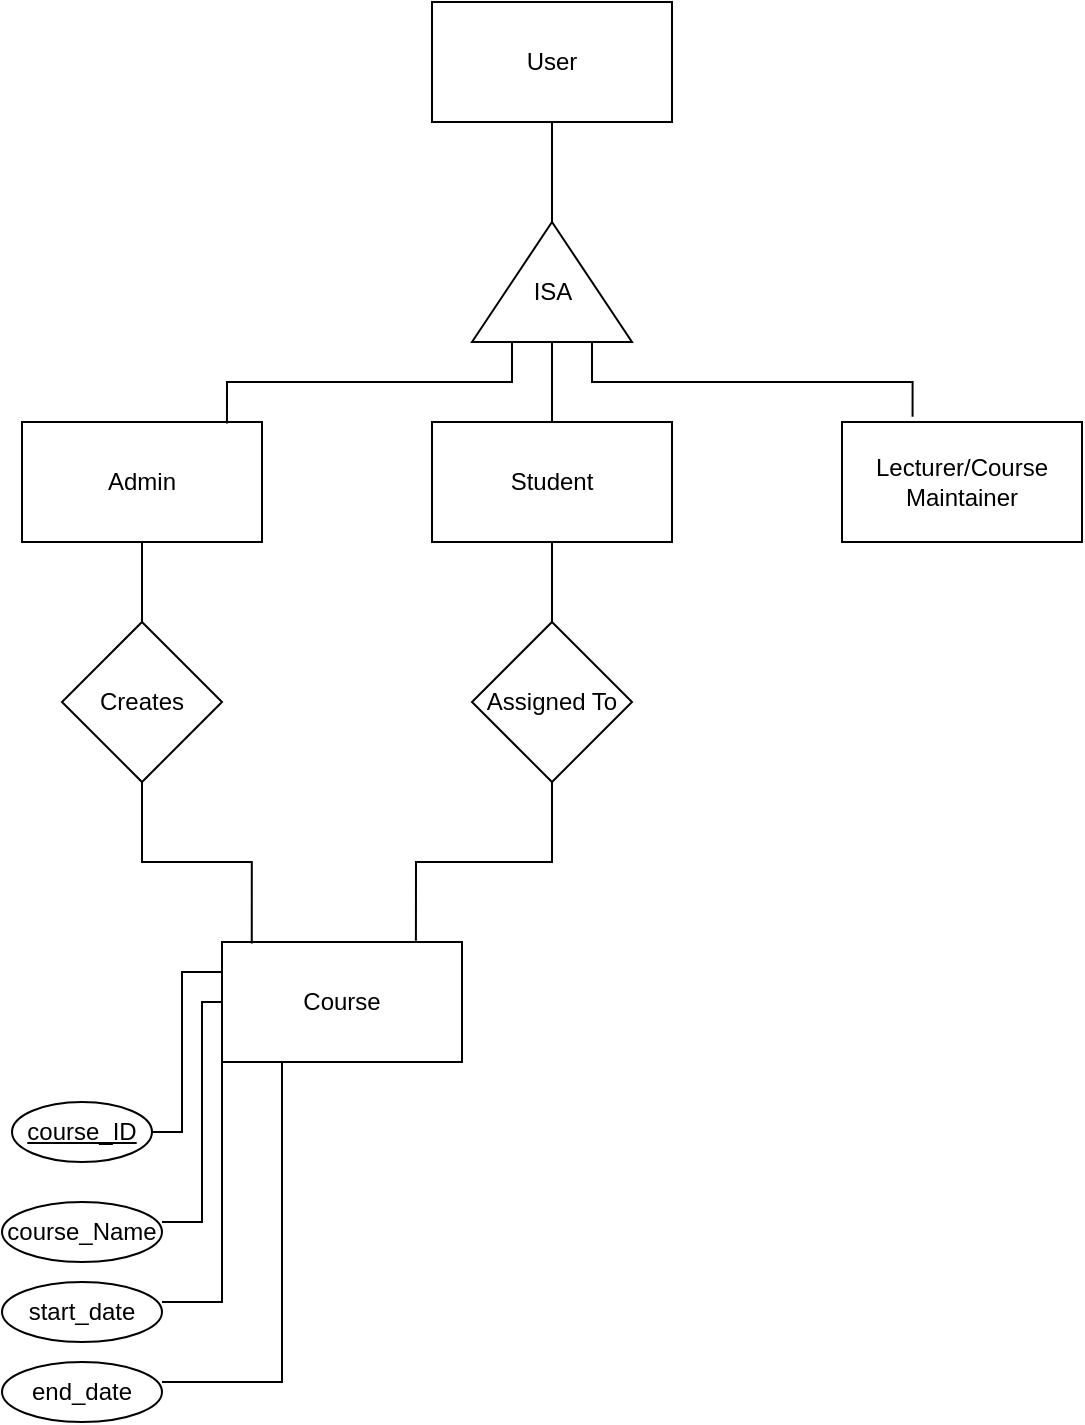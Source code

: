 <mxfile version="23.1.5" type="device">
  <diagram id="R2lEEEUBdFMjLlhIrx00" name="Page-1">
    <mxGraphModel dx="815" dy="475" grid="1" gridSize="10" guides="1" tooltips="1" connect="1" arrows="1" fold="1" page="1" pageScale="1" pageWidth="850" pageHeight="1100" math="0" shadow="0" extFonts="Permanent Marker^https://fonts.googleapis.com/css?family=Permanent+Marker">
      <root>
        <mxCell id="0" />
        <mxCell id="1" parent="0" />
        <mxCell id="PdyHk4m6sI9xL2WnvkCg-1" value="User" style="rounded=0;whiteSpace=wrap;html=1;" vertex="1" parent="1">
          <mxGeometry x="365" y="130" width="120" height="60" as="geometry" />
        </mxCell>
        <mxCell id="PdyHk4m6sI9xL2WnvkCg-16" style="edgeStyle=orthogonalEdgeStyle;rounded=0;orthogonalLoop=1;jettySize=auto;html=1;exitX=0.5;exitY=1;exitDx=0;exitDy=0;entryX=0.5;entryY=0;entryDx=0;entryDy=0;endArrow=none;endFill=0;" edge="1" parent="1" source="PdyHk4m6sI9xL2WnvkCg-3" target="PdyHk4m6sI9xL2WnvkCg-13">
          <mxGeometry relative="1" as="geometry" />
        </mxCell>
        <mxCell id="PdyHk4m6sI9xL2WnvkCg-3" value="Admin" style="rounded=0;whiteSpace=wrap;html=1;" vertex="1" parent="1">
          <mxGeometry x="160" y="340" width="120" height="60" as="geometry" />
        </mxCell>
        <mxCell id="PdyHk4m6sI9xL2WnvkCg-9" style="edgeStyle=orthogonalEdgeStyle;rounded=0;orthogonalLoop=1;jettySize=auto;html=1;exitX=1;exitY=0.5;exitDx=0;exitDy=0;entryX=0.5;entryY=1;entryDx=0;entryDy=0;strokeColor=default;endArrow=none;endFill=0;" edge="1" parent="1" source="PdyHk4m6sI9xL2WnvkCg-4" target="PdyHk4m6sI9xL2WnvkCg-1">
          <mxGeometry relative="1" as="geometry" />
        </mxCell>
        <mxCell id="PdyHk4m6sI9xL2WnvkCg-11" style="edgeStyle=orthogonalEdgeStyle;rounded=0;orthogonalLoop=1;jettySize=auto;html=1;exitX=0;exitY=0.5;exitDx=0;exitDy=0;entryX=0.5;entryY=0;entryDx=0;entryDy=0;endArrow=none;endFill=0;" edge="1" parent="1" source="PdyHk4m6sI9xL2WnvkCg-4" target="PdyHk4m6sI9xL2WnvkCg-6">
          <mxGeometry relative="1" as="geometry" />
        </mxCell>
        <mxCell id="PdyHk4m6sI9xL2WnvkCg-4" value="" style="triangle;whiteSpace=wrap;html=1;rotation=-180;direction=south;" vertex="1" parent="1">
          <mxGeometry x="385" y="240" width="80" height="60" as="geometry" />
        </mxCell>
        <mxCell id="PdyHk4m6sI9xL2WnvkCg-5" value="ISA" style="text;html=1;align=center;verticalAlign=middle;resizable=0;points=[];autosize=1;strokeColor=none;fillColor=none;" vertex="1" parent="1">
          <mxGeometry x="405" y="260" width="40" height="30" as="geometry" />
        </mxCell>
        <mxCell id="PdyHk4m6sI9xL2WnvkCg-19" style="edgeStyle=orthogonalEdgeStyle;rounded=0;orthogonalLoop=1;jettySize=auto;html=1;exitX=0.5;exitY=1;exitDx=0;exitDy=0;entryX=0.5;entryY=0;entryDx=0;entryDy=0;endArrow=none;endFill=0;" edge="1" parent="1" source="PdyHk4m6sI9xL2WnvkCg-6" target="PdyHk4m6sI9xL2WnvkCg-14">
          <mxGeometry relative="1" as="geometry" />
        </mxCell>
        <mxCell id="PdyHk4m6sI9xL2WnvkCg-6" value="Student" style="rounded=0;whiteSpace=wrap;html=1;" vertex="1" parent="1">
          <mxGeometry x="365" y="340" width="120" height="60" as="geometry" />
        </mxCell>
        <mxCell id="PdyHk4m6sI9xL2WnvkCg-7" value="Lecturer/Course Maintainer" style="rounded=0;whiteSpace=wrap;html=1;" vertex="1" parent="1">
          <mxGeometry x="570" y="340" width="120" height="60" as="geometry" />
        </mxCell>
        <mxCell id="PdyHk4m6sI9xL2WnvkCg-10" style="edgeStyle=orthogonalEdgeStyle;rounded=0;orthogonalLoop=1;jettySize=auto;html=1;exitX=0;exitY=0.25;exitDx=0;exitDy=0;entryX=0.854;entryY=0.013;entryDx=0;entryDy=0;entryPerimeter=0;endArrow=none;endFill=0;" edge="1" parent="1" source="PdyHk4m6sI9xL2WnvkCg-4" target="PdyHk4m6sI9xL2WnvkCg-3">
          <mxGeometry relative="1" as="geometry" />
        </mxCell>
        <mxCell id="PdyHk4m6sI9xL2WnvkCg-12" style="edgeStyle=orthogonalEdgeStyle;rounded=0;orthogonalLoop=1;jettySize=auto;html=1;exitX=0;exitY=0.75;exitDx=0;exitDy=0;entryX=0.294;entryY=-0.044;entryDx=0;entryDy=0;entryPerimeter=0;endArrow=none;endFill=0;" edge="1" parent="1" source="PdyHk4m6sI9xL2WnvkCg-4" target="PdyHk4m6sI9xL2WnvkCg-7">
          <mxGeometry relative="1" as="geometry" />
        </mxCell>
        <mxCell id="PdyHk4m6sI9xL2WnvkCg-13" value="Creates" style="rhombus;whiteSpace=wrap;html=1;" vertex="1" parent="1">
          <mxGeometry x="180" y="440" width="80" height="80" as="geometry" />
        </mxCell>
        <mxCell id="PdyHk4m6sI9xL2WnvkCg-14" value="Assigned To" style="rhombus;whiteSpace=wrap;html=1;" vertex="1" parent="1">
          <mxGeometry x="385" y="440" width="80" height="80" as="geometry" />
        </mxCell>
        <mxCell id="PdyHk4m6sI9xL2WnvkCg-24" style="edgeStyle=orthogonalEdgeStyle;rounded=0;orthogonalLoop=1;jettySize=auto;html=1;exitX=0;exitY=0.25;exitDx=0;exitDy=0;entryX=1;entryY=0.5;entryDx=0;entryDy=0;endArrow=none;endFill=0;" edge="1" parent="1" source="PdyHk4m6sI9xL2WnvkCg-15" target="PdyHk4m6sI9xL2WnvkCg-20">
          <mxGeometry relative="1" as="geometry">
            <Array as="points">
              <mxPoint x="240" y="615" />
              <mxPoint x="240" y="695" />
            </Array>
          </mxGeometry>
        </mxCell>
        <mxCell id="PdyHk4m6sI9xL2WnvkCg-15" value="Course" style="rounded=0;whiteSpace=wrap;html=1;" vertex="1" parent="1">
          <mxGeometry x="260" y="600" width="120" height="60" as="geometry" />
        </mxCell>
        <mxCell id="PdyHk4m6sI9xL2WnvkCg-17" style="edgeStyle=orthogonalEdgeStyle;rounded=0;orthogonalLoop=1;jettySize=auto;html=1;exitX=0.5;exitY=1;exitDx=0;exitDy=0;entryX=0.124;entryY=0.013;entryDx=0;entryDy=0;entryPerimeter=0;endArrow=none;endFill=0;" edge="1" parent="1" source="PdyHk4m6sI9xL2WnvkCg-13" target="PdyHk4m6sI9xL2WnvkCg-15">
          <mxGeometry relative="1" as="geometry" />
        </mxCell>
        <mxCell id="PdyHk4m6sI9xL2WnvkCg-18" style="edgeStyle=orthogonalEdgeStyle;rounded=0;orthogonalLoop=1;jettySize=auto;html=1;exitX=0.5;exitY=1;exitDx=0;exitDy=0;entryX=0.808;entryY=-0.01;entryDx=0;entryDy=0;entryPerimeter=0;endArrow=none;endFill=0;" edge="1" parent="1" source="PdyHk4m6sI9xL2WnvkCg-14" target="PdyHk4m6sI9xL2WnvkCg-15">
          <mxGeometry relative="1" as="geometry" />
        </mxCell>
        <mxCell id="PdyHk4m6sI9xL2WnvkCg-20" value="&lt;u&gt;course_ID&lt;/u&gt;" style="ellipse;whiteSpace=wrap;html=1;" vertex="1" parent="1">
          <mxGeometry x="155" y="680" width="70" height="30" as="geometry" />
        </mxCell>
        <mxCell id="PdyHk4m6sI9xL2WnvkCg-21" value="course_Name" style="ellipse;whiteSpace=wrap;html=1;" vertex="1" parent="1">
          <mxGeometry x="150" y="730" width="80" height="30" as="geometry" />
        </mxCell>
        <mxCell id="PdyHk4m6sI9xL2WnvkCg-22" value="end_date" style="ellipse;whiteSpace=wrap;html=1;" vertex="1" parent="1">
          <mxGeometry x="150" y="810" width="80" height="30" as="geometry" />
        </mxCell>
        <mxCell id="PdyHk4m6sI9xL2WnvkCg-23" value="start_date" style="ellipse;whiteSpace=wrap;html=1;" vertex="1" parent="1">
          <mxGeometry x="150" y="770" width="80" height="30" as="geometry" />
        </mxCell>
        <mxCell id="PdyHk4m6sI9xL2WnvkCg-25" style="edgeStyle=orthogonalEdgeStyle;rounded=0;orthogonalLoop=1;jettySize=auto;html=1;exitX=0;exitY=0.5;exitDx=0;exitDy=0;entryX=1;entryY=0.333;entryDx=0;entryDy=0;entryPerimeter=0;endArrow=none;endFill=0;" edge="1" parent="1" source="PdyHk4m6sI9xL2WnvkCg-15" target="PdyHk4m6sI9xL2WnvkCg-21">
          <mxGeometry relative="1" as="geometry">
            <Array as="points">
              <mxPoint x="250" y="630" />
              <mxPoint x="250" y="740" />
            </Array>
          </mxGeometry>
        </mxCell>
        <mxCell id="PdyHk4m6sI9xL2WnvkCg-26" style="edgeStyle=orthogonalEdgeStyle;rounded=0;orthogonalLoop=1;jettySize=auto;html=1;exitX=0;exitY=1;exitDx=0;exitDy=0;entryX=1;entryY=0.333;entryDx=0;entryDy=0;entryPerimeter=0;endArrow=none;endFill=0;" edge="1" parent="1" source="PdyHk4m6sI9xL2WnvkCg-15" target="PdyHk4m6sI9xL2WnvkCg-23">
          <mxGeometry relative="1" as="geometry" />
        </mxCell>
        <mxCell id="PdyHk4m6sI9xL2WnvkCg-27" style="edgeStyle=orthogonalEdgeStyle;rounded=0;orthogonalLoop=1;jettySize=auto;html=1;exitX=0.25;exitY=1;exitDx=0;exitDy=0;entryX=1;entryY=0.333;entryDx=0;entryDy=0;entryPerimeter=0;endArrow=none;endFill=0;" edge="1" parent="1" source="PdyHk4m6sI9xL2WnvkCg-15" target="PdyHk4m6sI9xL2WnvkCg-22">
          <mxGeometry relative="1" as="geometry" />
        </mxCell>
      </root>
    </mxGraphModel>
  </diagram>
</mxfile>
